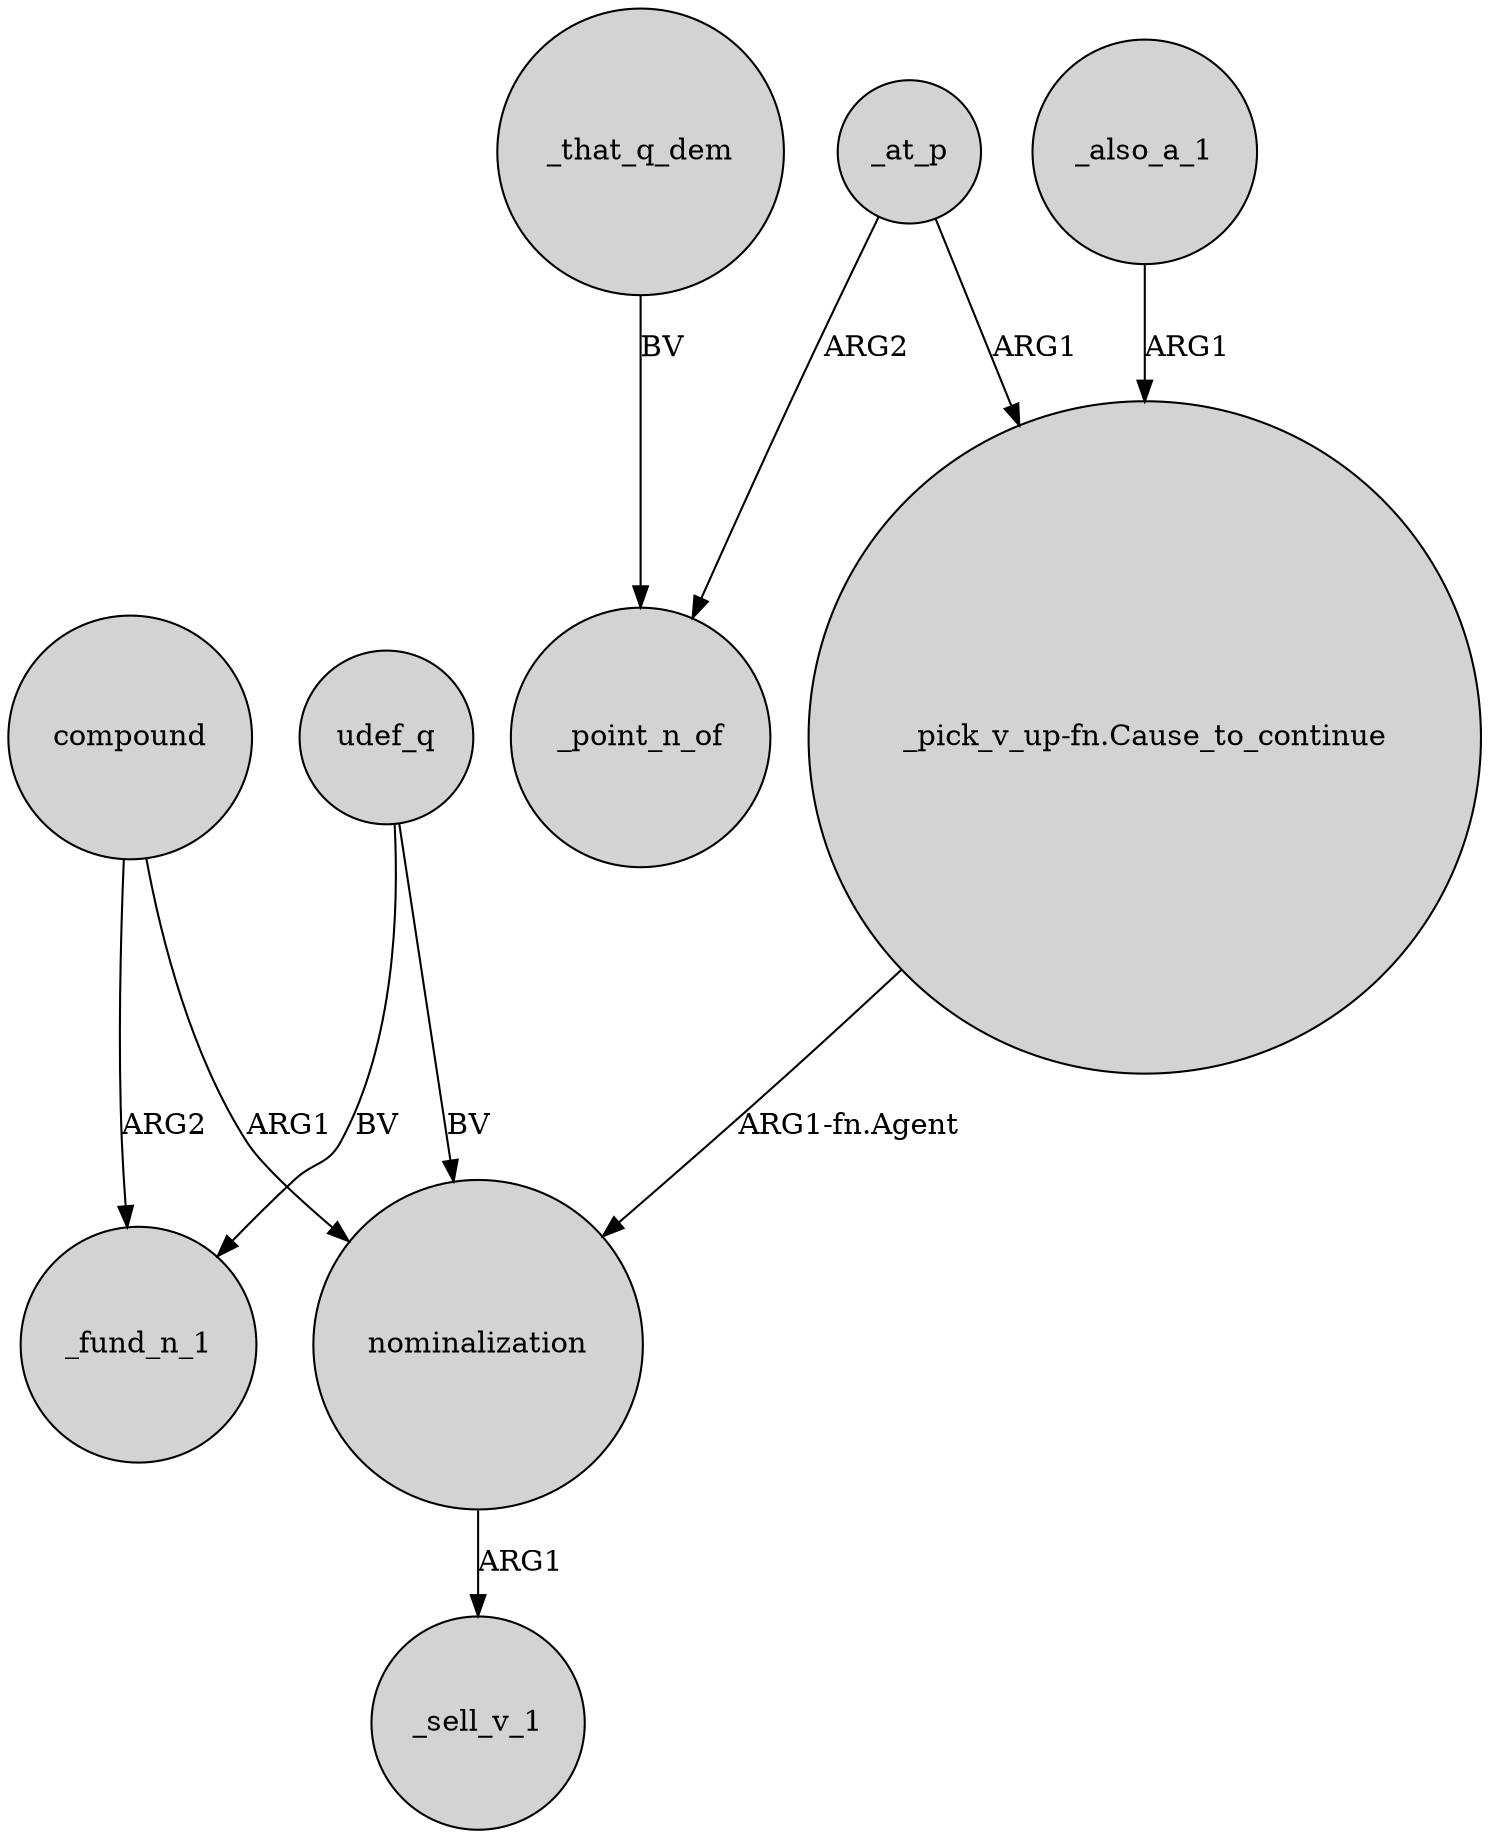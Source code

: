 digraph {
	node [shape=circle style=filled]
	compound -> nominalization [label=ARG1]
	_at_p -> _point_n_of [label=ARG2]
	compound -> _fund_n_1 [label=ARG2]
	udef_q -> _fund_n_1 [label=BV]
	nominalization -> _sell_v_1 [label=ARG1]
	"_pick_v_up-fn.Cause_to_continue" -> nominalization [label="ARG1-fn.Agent"]
	_that_q_dem -> _point_n_of [label=BV]
	_also_a_1 -> "_pick_v_up-fn.Cause_to_continue" [label=ARG1]
	udef_q -> nominalization [label=BV]
	_at_p -> "_pick_v_up-fn.Cause_to_continue" [label=ARG1]
}
